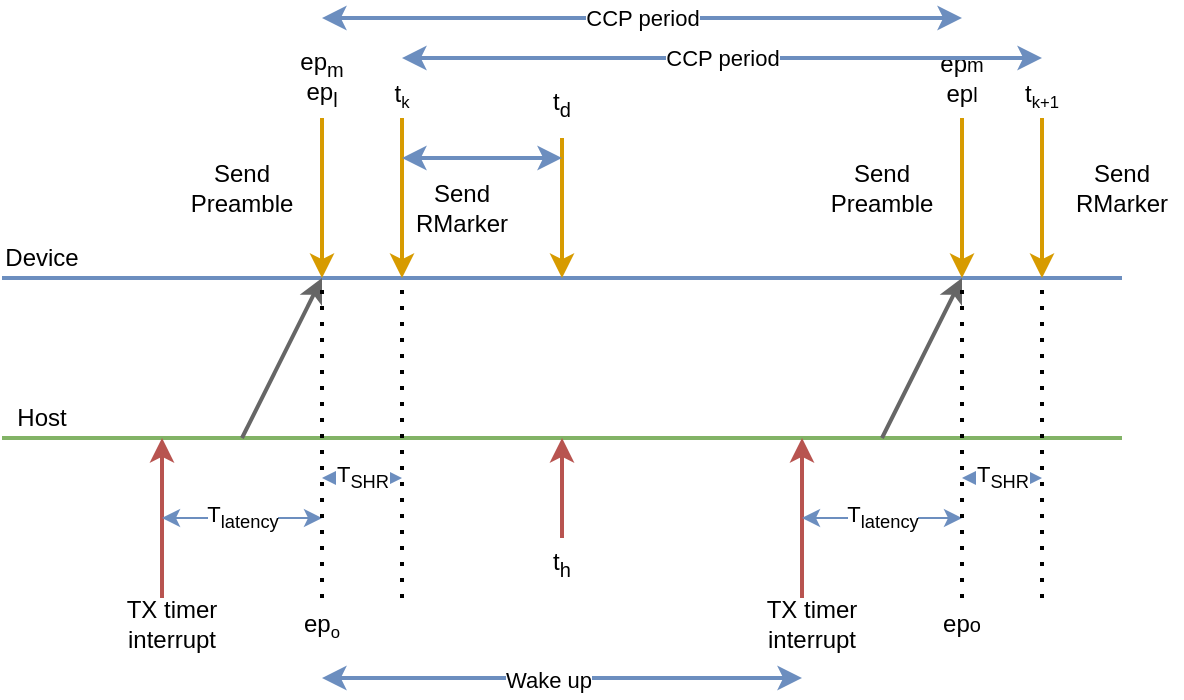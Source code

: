 <mxfile version="13.9.9" type="device"><diagram id="szRPuVjcQZHVA82lrAoT" name="Page-1"><mxGraphModel dx="774" dy="487" grid="1" gridSize="10" guides="1" tooltips="1" connect="1" arrows="1" fold="1" page="1" pageScale="1" pageWidth="850" pageHeight="1100" math="0" shadow="0"><root><mxCell id="0"/><mxCell id="1" parent="0"/><mxCell id="QDjjU-lLUNQRBtNAirnm-1" value="" style="endArrow=none;html=1;fillColor=#d5e8d4;strokeColor=#82b366;strokeWidth=2;" parent="1" edge="1"><mxGeometry width="50" height="50" relative="1" as="geometry"><mxPoint x="40" y="310" as="sourcePoint"/><mxPoint x="600" y="310" as="targetPoint"/></mxGeometry></mxCell><mxCell id="QDjjU-lLUNQRBtNAirnm-2" value="" style="endArrow=classic;html=1;fillColor=#f8cecc;strokeColor=#b85450;strokeWidth=2;" parent="1" edge="1"><mxGeometry width="50" height="50" relative="1" as="geometry"><mxPoint x="120" y="390" as="sourcePoint"/><mxPoint x="120" y="310" as="targetPoint"/></mxGeometry></mxCell><mxCell id="QDjjU-lLUNQRBtNAirnm-3" value="" style="endArrow=none;html=1;fillColor=#dae8fc;strokeColor=#6c8ebf;strokeWidth=2;" parent="1" edge="1"><mxGeometry width="50" height="50" relative="1" as="geometry"><mxPoint x="40" y="230" as="sourcePoint"/><mxPoint x="600" y="230" as="targetPoint"/></mxGeometry></mxCell><mxCell id="QDjjU-lLUNQRBtNAirnm-4" value="" style="endArrow=classic;html=1;fillColor=#ffe6cc;strokeColor=#d79b00;strokeWidth=2;" parent="1" edge="1"><mxGeometry width="50" height="50" relative="1" as="geometry"><mxPoint x="240" y="150" as="sourcePoint"/><mxPoint x="240" y="230" as="targetPoint"/></mxGeometry></mxCell><mxCell id="QDjjU-lLUNQRBtNAirnm-6" value="Send&lt;br&gt;RMarker" style="text;html=1;strokeColor=none;fillColor=none;align=center;verticalAlign=middle;whiteSpace=wrap;rounded=0;" parent="1" vertex="1"><mxGeometry x="240" y="180" width="60" height="30" as="geometry"/></mxCell><mxCell id="QDjjU-lLUNQRBtNAirnm-8" value="TX timer interrupt" style="text;html=1;strokeColor=none;fillColor=none;align=center;verticalAlign=middle;whiteSpace=wrap;rounded=0;" parent="1" vertex="1"><mxGeometry x="80" y="390" width="90" height="25" as="geometry"/></mxCell><mxCell id="QDjjU-lLUNQRBtNAirnm-11" value="" style="endArrow=classic;html=1;fillColor=#f5f5f5;strokeColor=#666666;strokeWidth=2;" parent="1" edge="1"><mxGeometry width="50" height="50" relative="1" as="geometry"><mxPoint x="160" y="310" as="sourcePoint"/><mxPoint x="200" y="230" as="targetPoint"/></mxGeometry></mxCell><mxCell id="QDjjU-lLUNQRBtNAirnm-20" value="Device" style="text;html=1;strokeColor=none;fillColor=none;align=center;verticalAlign=middle;whiteSpace=wrap;rounded=0;" parent="1" vertex="1"><mxGeometry x="40" y="210" width="40" height="20" as="geometry"/></mxCell><mxCell id="QDjjU-lLUNQRBtNAirnm-21" value="Host" style="text;html=1;strokeColor=none;fillColor=none;align=center;verticalAlign=middle;whiteSpace=wrap;rounded=0;" parent="1" vertex="1"><mxGeometry x="40" y="290" width="40" height="20" as="geometry"/></mxCell><mxCell id="QDjjU-lLUNQRBtNAirnm-28" value="CCP period" style="endArrow=classic;startArrow=classic;html=1;fillColor=#dae8fc;strokeColor=#6c8ebf;strokeWidth=2;" parent="1" edge="1"><mxGeometry width="50" height="50" relative="1" as="geometry"><mxPoint x="200" y="100" as="sourcePoint"/><mxPoint x="520" y="100" as="targetPoint"/></mxGeometry></mxCell><mxCell id="bKNpF6UHh2vTlJtDpFuO-3" value="" style="endArrow=none;dashed=1;html=1;dashPattern=1 3;strokeWidth=2;" parent="1" edge="1"><mxGeometry width="50" height="50" relative="1" as="geometry"><mxPoint x="240" y="390" as="sourcePoint"/><mxPoint x="240" y="230" as="targetPoint"/></mxGeometry></mxCell><mxCell id="R8wPkRgNlkaudcmVZP69-2" value="" style="endArrow=classic;html=1;fillColor=#ffe6cc;strokeColor=#d79b00;strokeWidth=2;" parent="1" edge="1"><mxGeometry width="50" height="50" relative="1" as="geometry"><mxPoint x="200" y="150" as="sourcePoint"/><mxPoint x="200" y="230" as="targetPoint"/></mxGeometry></mxCell><mxCell id="R8wPkRgNlkaudcmVZP69-3" value="Send&lt;br&gt;Preamble" style="text;html=1;strokeColor=none;fillColor=none;align=center;verticalAlign=middle;whiteSpace=wrap;rounded=0;" parent="1" vertex="1"><mxGeometry x="130" y="170" width="60" height="30" as="geometry"/></mxCell><mxCell id="R8wPkRgNlkaudcmVZP69-4" value="T&lt;sub&gt;latency&lt;/sub&gt;" style="endArrow=classic;startArrow=classic;html=1;fillColor=#dae8fc;strokeColor=#6c8ebf;" parent="1" edge="1"><mxGeometry width="50" height="50" relative="1" as="geometry"><mxPoint x="120" y="350" as="sourcePoint"/><mxPoint x="200" y="350" as="targetPoint"/></mxGeometry></mxCell><mxCell id="R8wPkRgNlkaudcmVZP69-6" value="T&lt;sub&gt;SHR&lt;/sub&gt;" style="endArrow=classic;startArrow=classic;html=1;fillColor=#dae8fc;strokeColor=#6c8ebf;" parent="1" edge="1"><mxGeometry width="50" height="50" relative="1" as="geometry"><mxPoint x="200" y="330" as="sourcePoint"/><mxPoint x="240" y="330" as="targetPoint"/></mxGeometry></mxCell><mxCell id="R8wPkRgNlkaudcmVZP69-7" value="" style="endArrow=none;dashed=1;html=1;dashPattern=1 3;strokeWidth=2;" parent="1" edge="1"><mxGeometry width="50" height="50" relative="1" as="geometry"><mxPoint x="200" y="390" as="sourcePoint"/><mxPoint x="200" y="230" as="targetPoint"/></mxGeometry></mxCell><mxCell id="R8wPkRgNlkaudcmVZP69-8" value="ep&lt;span style=&quot;font-size: 10px&quot;&gt;&lt;sub&gt;o&lt;/sub&gt;&lt;/span&gt;" style="text;html=1;strokeColor=none;fillColor=none;align=center;verticalAlign=middle;whiteSpace=wrap;rounded=0;" parent="1" vertex="1"><mxGeometry x="190" y="390" width="20" height="25" as="geometry"/></mxCell><mxCell id="R8wPkRgNlkaudcmVZP69-9" value="ep&lt;sub&gt;l&lt;/sub&gt;" style="text;html=1;strokeColor=none;fillColor=none;align=center;verticalAlign=middle;whiteSpace=wrap;rounded=0;" parent="1" vertex="1"><mxGeometry x="190" y="130" width="20" height="15" as="geometry"/></mxCell><mxCell id="R8wPkRgNlkaudcmVZP69-10" value="ep&lt;sub&gt;m&lt;/sub&gt;" style="text;html=1;strokeColor=none;fillColor=none;align=center;verticalAlign=middle;whiteSpace=wrap;rounded=0;" parent="1" vertex="1"><mxGeometry x="190" y="110" width="20" height="25" as="geometry"/></mxCell><mxCell id="R8wPkRgNlkaudcmVZP69-27" value="" style="endArrow=classic;html=1;fillColor=#f8cecc;strokeColor=#b85450;strokeWidth=2;" parent="1" edge="1"><mxGeometry width="50" height="50" relative="1" as="geometry"><mxPoint x="440.0" y="390" as="sourcePoint"/><mxPoint x="440.0" y="310" as="targetPoint"/></mxGeometry></mxCell><mxCell id="R8wPkRgNlkaudcmVZP69-28" value="" style="endArrow=classic;html=1;fillColor=#ffe6cc;strokeColor=#d79b00;strokeWidth=2;" parent="1" edge="1"><mxGeometry width="50" height="50" relative="1" as="geometry"><mxPoint x="560" y="150" as="sourcePoint"/><mxPoint x="560" y="230" as="targetPoint"/></mxGeometry></mxCell><mxCell id="R8wPkRgNlkaudcmVZP69-29" value="Send&lt;br&gt;RMarker" style="text;html=1;strokeColor=none;fillColor=none;align=center;verticalAlign=middle;whiteSpace=wrap;rounded=0;" parent="1" vertex="1"><mxGeometry x="570" y="170" width="60" height="30" as="geometry"/></mxCell><mxCell id="R8wPkRgNlkaudcmVZP69-30" value="TX timer interrupt" style="text;html=1;strokeColor=none;fillColor=none;align=center;verticalAlign=middle;whiteSpace=wrap;rounded=0;" parent="1" vertex="1"><mxGeometry x="400" y="390" width="90" height="25" as="geometry"/></mxCell><mxCell id="R8wPkRgNlkaudcmVZP69-31" value="" style="endArrow=classic;html=1;fillColor=#f5f5f5;strokeColor=#666666;strokeWidth=2;" parent="1" edge="1"><mxGeometry width="50" height="50" relative="1" as="geometry"><mxPoint x="480" y="310" as="sourcePoint"/><mxPoint x="520" y="230" as="targetPoint"/></mxGeometry></mxCell><mxCell id="R8wPkRgNlkaudcmVZP69-34" value="" style="endArrow=none;dashed=1;html=1;dashPattern=1 3;strokeWidth=2;" parent="1" edge="1"><mxGeometry width="50" height="50" relative="1" as="geometry"><mxPoint x="560" y="390" as="sourcePoint"/><mxPoint x="560" y="230" as="targetPoint"/></mxGeometry></mxCell><mxCell id="R8wPkRgNlkaudcmVZP69-35" value="" style="endArrow=classic;html=1;fillColor=#ffe6cc;strokeColor=#d79b00;strokeWidth=2;" parent="1" edge="1"><mxGeometry width="50" height="50" relative="1" as="geometry"><mxPoint x="520" y="150" as="sourcePoint"/><mxPoint x="520" y="230" as="targetPoint"/></mxGeometry></mxCell><mxCell id="R8wPkRgNlkaudcmVZP69-36" value="Send&lt;br&gt;Preamble" style="text;html=1;strokeColor=none;fillColor=none;align=center;verticalAlign=middle;whiteSpace=wrap;rounded=0;" parent="1" vertex="1"><mxGeometry x="450" y="170" width="60" height="30" as="geometry"/></mxCell><mxCell id="R8wPkRgNlkaudcmVZP69-37" value="T&lt;sub&gt;latency&lt;/sub&gt;" style="endArrow=classic;startArrow=classic;html=1;fillColor=#dae8fc;strokeColor=#6c8ebf;" parent="1" edge="1"><mxGeometry width="50" height="50" relative="1" as="geometry"><mxPoint x="440" y="350" as="sourcePoint"/><mxPoint x="520" y="350" as="targetPoint"/></mxGeometry></mxCell><mxCell id="R8wPkRgNlkaudcmVZP69-39" value="T&lt;sub&gt;SHR&lt;/sub&gt;" style="endArrow=classic;startArrow=classic;html=1;fillColor=#dae8fc;strokeColor=#6c8ebf;" parent="1" edge="1"><mxGeometry width="50" height="50" relative="1" as="geometry"><mxPoint x="520" y="330" as="sourcePoint"/><mxPoint x="560" y="330" as="targetPoint"/></mxGeometry></mxCell><mxCell id="R8wPkRgNlkaudcmVZP69-40" value="" style="endArrow=none;dashed=1;html=1;dashPattern=1 3;strokeWidth=2;" parent="1" edge="1"><mxGeometry width="50" height="50" relative="1" as="geometry"><mxPoint x="520" y="390" as="sourcePoint"/><mxPoint x="520" y="230" as="targetPoint"/></mxGeometry></mxCell><mxCell id="R8wPkRgNlkaudcmVZP69-41" value="ep&lt;span style=&quot;font-size: 10px&quot;&gt;o&lt;/span&gt;" style="text;html=1;strokeColor=none;fillColor=none;align=center;verticalAlign=middle;whiteSpace=wrap;rounded=0;" parent="1" vertex="1"><mxGeometry x="510" y="390" width="20" height="25" as="geometry"/></mxCell><mxCell id="R8wPkRgNlkaudcmVZP69-42" value="ep&lt;span style=&quot;font-size: 10px&quot;&gt;l&lt;/span&gt;" style="text;html=1;strokeColor=none;fillColor=none;align=center;verticalAlign=middle;whiteSpace=wrap;rounded=0;" parent="1" vertex="1"><mxGeometry x="510" y="130" width="20" height="15" as="geometry"/></mxCell><mxCell id="R8wPkRgNlkaudcmVZP69-43" value="ep&lt;span style=&quot;font-size: 10px&quot;&gt;m&lt;/span&gt;" style="text;html=1;strokeColor=none;fillColor=none;align=center;verticalAlign=middle;whiteSpace=wrap;rounded=0;" parent="1" vertex="1"><mxGeometry x="510" y="110" width="20" height="25" as="geometry"/></mxCell><mxCell id="R8wPkRgNlkaudcmVZP69-44" value="" style="endArrow=classic;startArrow=classic;html=1;fillColor=#dae8fc;strokeColor=#6c8ebf;strokeWidth=2;" parent="1" edge="1"><mxGeometry width="50" height="50" relative="1" as="geometry"><mxPoint x="200" y="430" as="sourcePoint"/><mxPoint x="440" y="430" as="targetPoint"/></mxGeometry></mxCell><mxCell id="R8wPkRgNlkaudcmVZP69-45" value="Wake up" style="edgeLabel;html=1;align=center;verticalAlign=middle;resizable=0;points=[];" parent="R8wPkRgNlkaudcmVZP69-44" vertex="1" connectable="0"><mxGeometry x="-0.06" y="-1" relative="1" as="geometry"><mxPoint as="offset"/></mxGeometry></mxCell><mxCell id="R8wPkRgNlkaudcmVZP69-46" value="CCP period" style="endArrow=classic;startArrow=classic;html=1;fillColor=#dae8fc;strokeColor=#6c8ebf;strokeWidth=2;" parent="1" edge="1"><mxGeometry width="50" height="50" relative="1" as="geometry"><mxPoint x="240" y="120" as="sourcePoint"/><mxPoint x="560" y="120" as="targetPoint"/></mxGeometry></mxCell><mxCell id="R8wPkRgNlkaudcmVZP69-47" value="" style="endArrow=classic;html=1;strokeWidth=2;fillColor=#f8cecc;strokeColor=#b85450;" parent="1" edge="1"><mxGeometry width="50" height="50" relative="1" as="geometry"><mxPoint x="320" y="360" as="sourcePoint"/><mxPoint x="320" y="310" as="targetPoint"/></mxGeometry></mxCell><mxCell id="R8wPkRgNlkaudcmVZP69-48" value="t&lt;sub&gt;h&lt;/sub&gt;" style="text;html=1;strokeColor=none;fillColor=none;align=center;verticalAlign=middle;whiteSpace=wrap;rounded=0;" parent="1" vertex="1"><mxGeometry x="310" y="360" width="20" height="25" as="geometry"/></mxCell><mxCell id="R8wPkRgNlkaudcmVZP69-50" value="" style="endArrow=classic;html=1;strokeWidth=2;fillColor=#ffe6cc;strokeColor=#d79b00;" parent="1" edge="1"><mxGeometry width="50" height="50" relative="1" as="geometry"><mxPoint x="320" y="160" as="sourcePoint"/><mxPoint x="320" y="230" as="targetPoint"/></mxGeometry></mxCell><mxCell id="R8wPkRgNlkaudcmVZP69-51" value="t&lt;sub&gt;d&lt;/sub&gt;" style="text;html=1;strokeColor=none;fillColor=none;align=center;verticalAlign=middle;whiteSpace=wrap;rounded=0;" parent="1" vertex="1"><mxGeometry x="310" y="130" width="20" height="25" as="geometry"/></mxCell><mxCell id="R8wPkRgNlkaudcmVZP69-53" value="t&lt;span style=&quot;font-size: 10px&quot;&gt;&lt;sub&gt;k&lt;/sub&gt;&lt;/span&gt;" style="text;html=1;strokeColor=none;fillColor=none;align=center;verticalAlign=middle;whiteSpace=wrap;rounded=0;" parent="1" vertex="1"><mxGeometry x="230" y="125" width="20" height="25" as="geometry"/></mxCell><mxCell id="R8wPkRgNlkaudcmVZP69-54" value="t&lt;span style=&quot;font-size: 10px&quot;&gt;&lt;sub&gt;k+1&lt;/sub&gt;&lt;/span&gt;" style="text;html=1;strokeColor=none;fillColor=none;align=center;verticalAlign=middle;whiteSpace=wrap;rounded=0;" parent="1" vertex="1"><mxGeometry x="550" y="125" width="20" height="25" as="geometry"/></mxCell><mxCell id="R8wPkRgNlkaudcmVZP69-55" value="" style="endArrow=classic;startArrow=classic;html=1;strokeWidth=2;fillColor=#dae8fc;strokeColor=#6c8ebf;" parent="1" edge="1"><mxGeometry width="50" height="50" relative="1" as="geometry"><mxPoint x="240" y="170" as="sourcePoint"/><mxPoint x="320" y="170" as="targetPoint"/></mxGeometry></mxCell></root></mxGraphModel></diagram></mxfile>